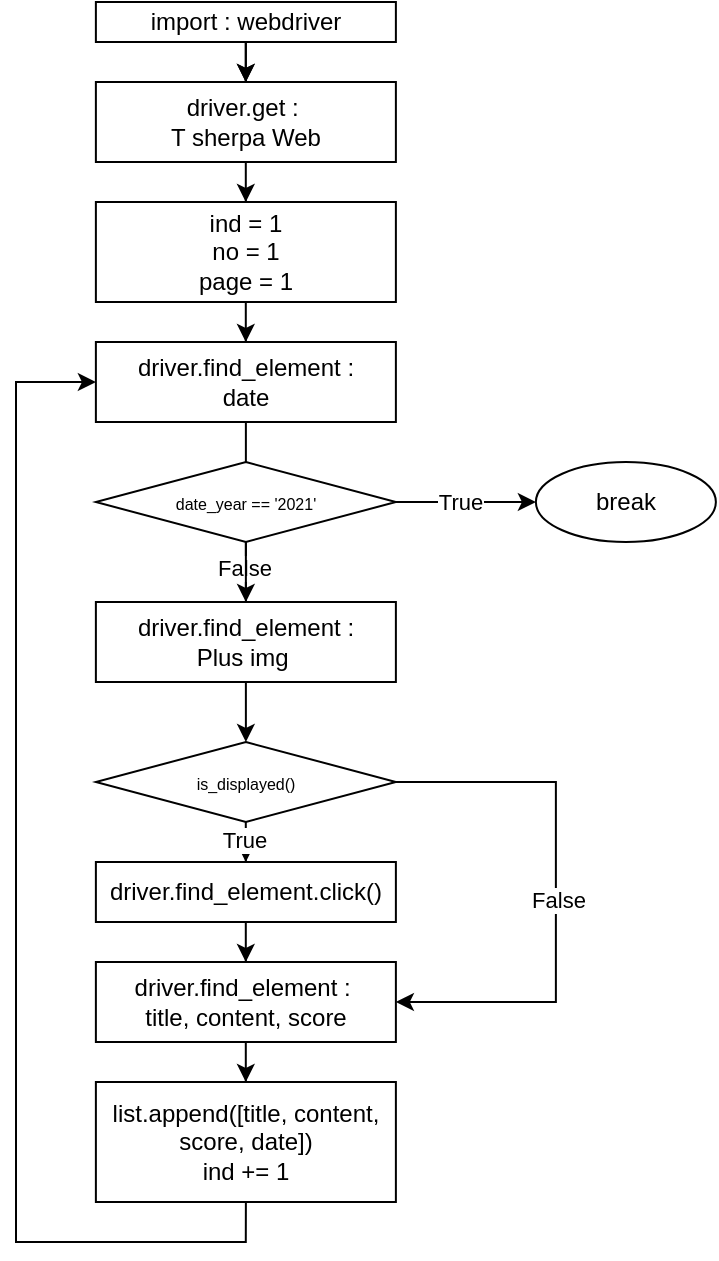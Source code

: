 <mxfile version="21.6.6" type="device">
  <diagram name="페이지-1" id="RGnwuYh1zGf8iK2MfvKK">
    <mxGraphModel dx="1791" dy="998" grid="1" gridSize="10" guides="1" tooltips="1" connect="1" arrows="1" fold="1" page="1" pageScale="1" pageWidth="827" pageHeight="1169" math="0" shadow="0">
      <root>
        <mxCell id="0" />
        <mxCell id="1" parent="0" />
        <mxCell id="0ygpLw3cr9mGeJXH4rAR-15" value="" style="edgeStyle=orthogonalEdgeStyle;rounded=0;orthogonalLoop=1;jettySize=auto;html=1;" parent="1" source="0ygpLw3cr9mGeJXH4rAR-1" target="0ygpLw3cr9mGeJXH4rAR-5" edge="1">
          <mxGeometry relative="1" as="geometry" />
        </mxCell>
        <mxCell id="0ygpLw3cr9mGeJXH4rAR-16" value="" style="edgeStyle=orthogonalEdgeStyle;rounded=0;orthogonalLoop=1;jettySize=auto;html=1;" parent="1" source="0ygpLw3cr9mGeJXH4rAR-1" target="0ygpLw3cr9mGeJXH4rAR-5" edge="1">
          <mxGeometry relative="1" as="geometry" />
        </mxCell>
        <mxCell id="0ygpLw3cr9mGeJXH4rAR-1" value="import : webdriver" style="rounded=0;whiteSpace=wrap;html=1;" parent="1" vertex="1">
          <mxGeometry x="-90.06" y="60" width="150" height="20" as="geometry" />
        </mxCell>
        <mxCell id="pz-zH1YR06cYWHIOPMxu-7" value="" style="edgeStyle=orthogonalEdgeStyle;rounded=0;orthogonalLoop=1;jettySize=auto;html=1;" parent="1" source="0ygpLw3cr9mGeJXH4rAR-5" target="pz-zH1YR06cYWHIOPMxu-5" edge="1">
          <mxGeometry relative="1" as="geometry" />
        </mxCell>
        <mxCell id="0ygpLw3cr9mGeJXH4rAR-5" value="&lt;div&gt;driver.get :&amp;nbsp;&lt;/div&gt;&lt;div&gt;T sherpa Web&lt;/div&gt;" style="rounded=0;whiteSpace=wrap;html=1;" parent="1" vertex="1">
          <mxGeometry x="-90.06" y="100" width="150" height="40" as="geometry" />
        </mxCell>
        <mxCell id="0ygpLw3cr9mGeJXH4rAR-29" value="" style="edgeStyle=orthogonalEdgeStyle;rounded=0;orthogonalLoop=1;jettySize=auto;html=1;" parent="1" source="0ygpLw3cr9mGeJXH4rAR-6" target="0ygpLw3cr9mGeJXH4rAR-26" edge="1">
          <mxGeometry relative="1" as="geometry" />
        </mxCell>
        <mxCell id="0ygpLw3cr9mGeJXH4rAR-30" value="False" style="edgeLabel;html=1;align=center;verticalAlign=middle;resizable=0;points=[];" parent="0ygpLw3cr9mGeJXH4rAR-29" vertex="1" connectable="0">
          <mxGeometry x="-0.752" y="-1" relative="1" as="geometry">
            <mxPoint as="offset" />
          </mxGeometry>
        </mxCell>
        <mxCell id="0ygpLw3cr9mGeJXH4rAR-59" value="" style="edgeStyle=orthogonalEdgeStyle;rounded=0;orthogonalLoop=1;jettySize=auto;html=1;" parent="1" source="0ygpLw3cr9mGeJXH4rAR-6" target="0ygpLw3cr9mGeJXH4rAR-58" edge="1">
          <mxGeometry relative="1" as="geometry" />
        </mxCell>
        <mxCell id="0ygpLw3cr9mGeJXH4rAR-60" value="True" style="edgeLabel;html=1;align=center;verticalAlign=middle;resizable=0;points=[];" parent="0ygpLw3cr9mGeJXH4rAR-59" vertex="1" connectable="0">
          <mxGeometry x="-0.7" relative="1" as="geometry">
            <mxPoint x="21" as="offset" />
          </mxGeometry>
        </mxCell>
        <mxCell id="pz-zH1YR06cYWHIOPMxu-12" value="" style="edgeStyle=orthogonalEdgeStyle;rounded=0;orthogonalLoop=1;jettySize=auto;html=1;" parent="1" source="0ygpLw3cr9mGeJXH4rAR-7" target="0ygpLw3cr9mGeJXH4rAR-24" edge="1">
          <mxGeometry relative="1" as="geometry" />
        </mxCell>
        <mxCell id="0ygpLw3cr9mGeJXH4rAR-24" value="&lt;div style=&quot;border-color: var(--border-color);&quot;&gt;driver.find_element :&lt;/div&gt;&lt;div style=&quot;border-color: var(--border-color);&quot;&gt;Plus img&amp;nbsp;&lt;/div&gt;" style="rounded=0;whiteSpace=wrap;html=1;" parent="1" vertex="1">
          <mxGeometry x="-90.06" y="360" width="150" height="40" as="geometry" />
        </mxCell>
        <mxCell id="0ygpLw3cr9mGeJXH4rAR-31" value="" style="edgeStyle=orthogonalEdgeStyle;rounded=0;orthogonalLoop=1;jettySize=auto;html=1;" parent="1" source="0ygpLw3cr9mGeJXH4rAR-26" target="0ygpLw3cr9mGeJXH4rAR-28" edge="1">
          <mxGeometry relative="1" as="geometry" />
        </mxCell>
        <mxCell id="0ygpLw3cr9mGeJXH4rAR-64" value="True" style="edgeLabel;html=1;align=center;verticalAlign=middle;resizable=0;points=[];" parent="0ygpLw3cr9mGeJXH4rAR-31" vertex="1" connectable="0">
          <mxGeometry x="0.626" y="-1" relative="1" as="geometry">
            <mxPoint as="offset" />
          </mxGeometry>
        </mxCell>
        <mxCell id="0ygpLw3cr9mGeJXH4rAR-26" value="&lt;font style=&quot;font-size: 8px;&quot;&gt;is_displayed()&lt;br&gt;&lt;/font&gt;" style="rhombus;whiteSpace=wrap;html=1;" parent="1" vertex="1">
          <mxGeometry x="-90.06" y="430" width="150" height="40" as="geometry" />
        </mxCell>
        <mxCell id="0ygpLw3cr9mGeJXH4rAR-34" value="" style="edgeStyle=orthogonalEdgeStyle;rounded=0;orthogonalLoop=1;jettySize=auto;html=1;" parent="1" source="0ygpLw3cr9mGeJXH4rAR-28" target="0ygpLw3cr9mGeJXH4rAR-33" edge="1">
          <mxGeometry relative="1" as="geometry" />
        </mxCell>
        <mxCell id="0ygpLw3cr9mGeJXH4rAR-28" value="driver.find_element.click()" style="rounded=0;whiteSpace=wrap;html=1;" parent="1" vertex="1">
          <mxGeometry x="-90.06" y="490" width="150" height="30" as="geometry" />
        </mxCell>
        <mxCell id="0ygpLw3cr9mGeJXH4rAR-36" value="" style="edgeStyle=orthogonalEdgeStyle;rounded=0;orthogonalLoop=1;jettySize=auto;html=1;" parent="1" source="0ygpLw3cr9mGeJXH4rAR-33" target="0ygpLw3cr9mGeJXH4rAR-35" edge="1">
          <mxGeometry relative="1" as="geometry" />
        </mxCell>
        <mxCell id="0ygpLw3cr9mGeJXH4rAR-33" value="driver.find_element :&amp;nbsp;&lt;br&gt;title, content, score" style="rounded=0;whiteSpace=wrap;html=1;" parent="1" vertex="1">
          <mxGeometry x="-90.06" y="540" width="150" height="40" as="geometry" />
        </mxCell>
        <mxCell id="In0rpE6QOBtN2LfNiKg4-1" style="edgeStyle=orthogonalEdgeStyle;rounded=0;orthogonalLoop=1;jettySize=auto;html=1;exitX=0.5;exitY=1;exitDx=0;exitDy=0;entryX=0;entryY=0.5;entryDx=0;entryDy=0;" parent="1" source="0ygpLw3cr9mGeJXH4rAR-35" target="0ygpLw3cr9mGeJXH4rAR-7" edge="1">
          <mxGeometry relative="1" as="geometry">
            <Array as="points">
              <mxPoint x="-15" y="680" />
              <mxPoint x="-130" y="680" />
              <mxPoint x="-130" y="250" />
            </Array>
          </mxGeometry>
        </mxCell>
        <mxCell id="0ygpLw3cr9mGeJXH4rAR-35" value="list.append([title, content, score, date])&lt;br&gt;ind += 1" style="rounded=0;whiteSpace=wrap;html=1;" parent="1" vertex="1">
          <mxGeometry x="-90.06" y="600" width="150" height="60" as="geometry" />
        </mxCell>
        <mxCell id="0ygpLw3cr9mGeJXH4rAR-58" value="break" style="ellipse;whiteSpace=wrap;html=1;" parent="1" vertex="1">
          <mxGeometry x="129.94" y="290" width="90" height="40" as="geometry" />
        </mxCell>
        <mxCell id="0ygpLw3cr9mGeJXH4rAR-62" value="" style="endArrow=classic;html=1;rounded=0;exitX=1;exitY=0.5;exitDx=0;exitDy=0;entryX=1;entryY=0.5;entryDx=0;entryDy=0;" parent="1" source="0ygpLw3cr9mGeJXH4rAR-26" target="0ygpLw3cr9mGeJXH4rAR-33" edge="1">
          <mxGeometry width="50" height="50" relative="1" as="geometry">
            <mxPoint x="79.94" y="530" as="sourcePoint" />
            <mxPoint x="129.94" y="480" as="targetPoint" />
            <Array as="points">
              <mxPoint x="139.94" y="450" />
              <mxPoint x="139.94" y="560" />
            </Array>
          </mxGeometry>
        </mxCell>
        <mxCell id="0ygpLw3cr9mGeJXH4rAR-63" value="False" style="edgeLabel;html=1;align=center;verticalAlign=middle;resizable=0;points=[];" parent="0ygpLw3cr9mGeJXH4rAR-62" vertex="1" connectable="0">
          <mxGeometry x="0.025" y="1" relative="1" as="geometry">
            <mxPoint as="offset" />
          </mxGeometry>
        </mxCell>
        <mxCell id="pz-zH1YR06cYWHIOPMxu-38" value="" style="edgeStyle=orthogonalEdgeStyle;rounded=0;orthogonalLoop=1;jettySize=auto;html=1;" parent="1" source="pz-zH1YR06cYWHIOPMxu-5" target="0ygpLw3cr9mGeJXH4rAR-7" edge="1">
          <mxGeometry relative="1" as="geometry" />
        </mxCell>
        <mxCell id="pz-zH1YR06cYWHIOPMxu-5" value="&lt;div&gt;ind = 1&lt;/div&gt;&lt;div&gt;no = 1&lt;/div&gt;&lt;div&gt;page = 1&lt;/div&gt;" style="rounded=0;whiteSpace=wrap;html=1;" parent="1" vertex="1">
          <mxGeometry x="-90.06" y="160" width="150" height="50" as="geometry" />
        </mxCell>
        <mxCell id="0ygpLw3cr9mGeJXH4rAR-6" value="&lt;font style=&quot;font-size: 8px;&quot;&gt;date_year == &#39;2021&#39;&lt;br&gt;&lt;/font&gt;" style="rhombus;whiteSpace=wrap;html=1;" parent="1" vertex="1">
          <mxGeometry x="-90.06" y="290" width="150" height="40" as="geometry" />
        </mxCell>
        <mxCell id="0ygpLw3cr9mGeJXH4rAR-7" value="&lt;div style=&quot;border-color: var(--border-color);&quot;&gt;driver.find_element :&lt;/div&gt;&lt;div style=&quot;border-color: var(--border-color);&quot;&gt;date&lt;/div&gt;" style="rounded=0;whiteSpace=wrap;html=1;" parent="1" vertex="1">
          <mxGeometry x="-90.06" y="230" width="150" height="40" as="geometry" />
        </mxCell>
      </root>
    </mxGraphModel>
  </diagram>
</mxfile>
